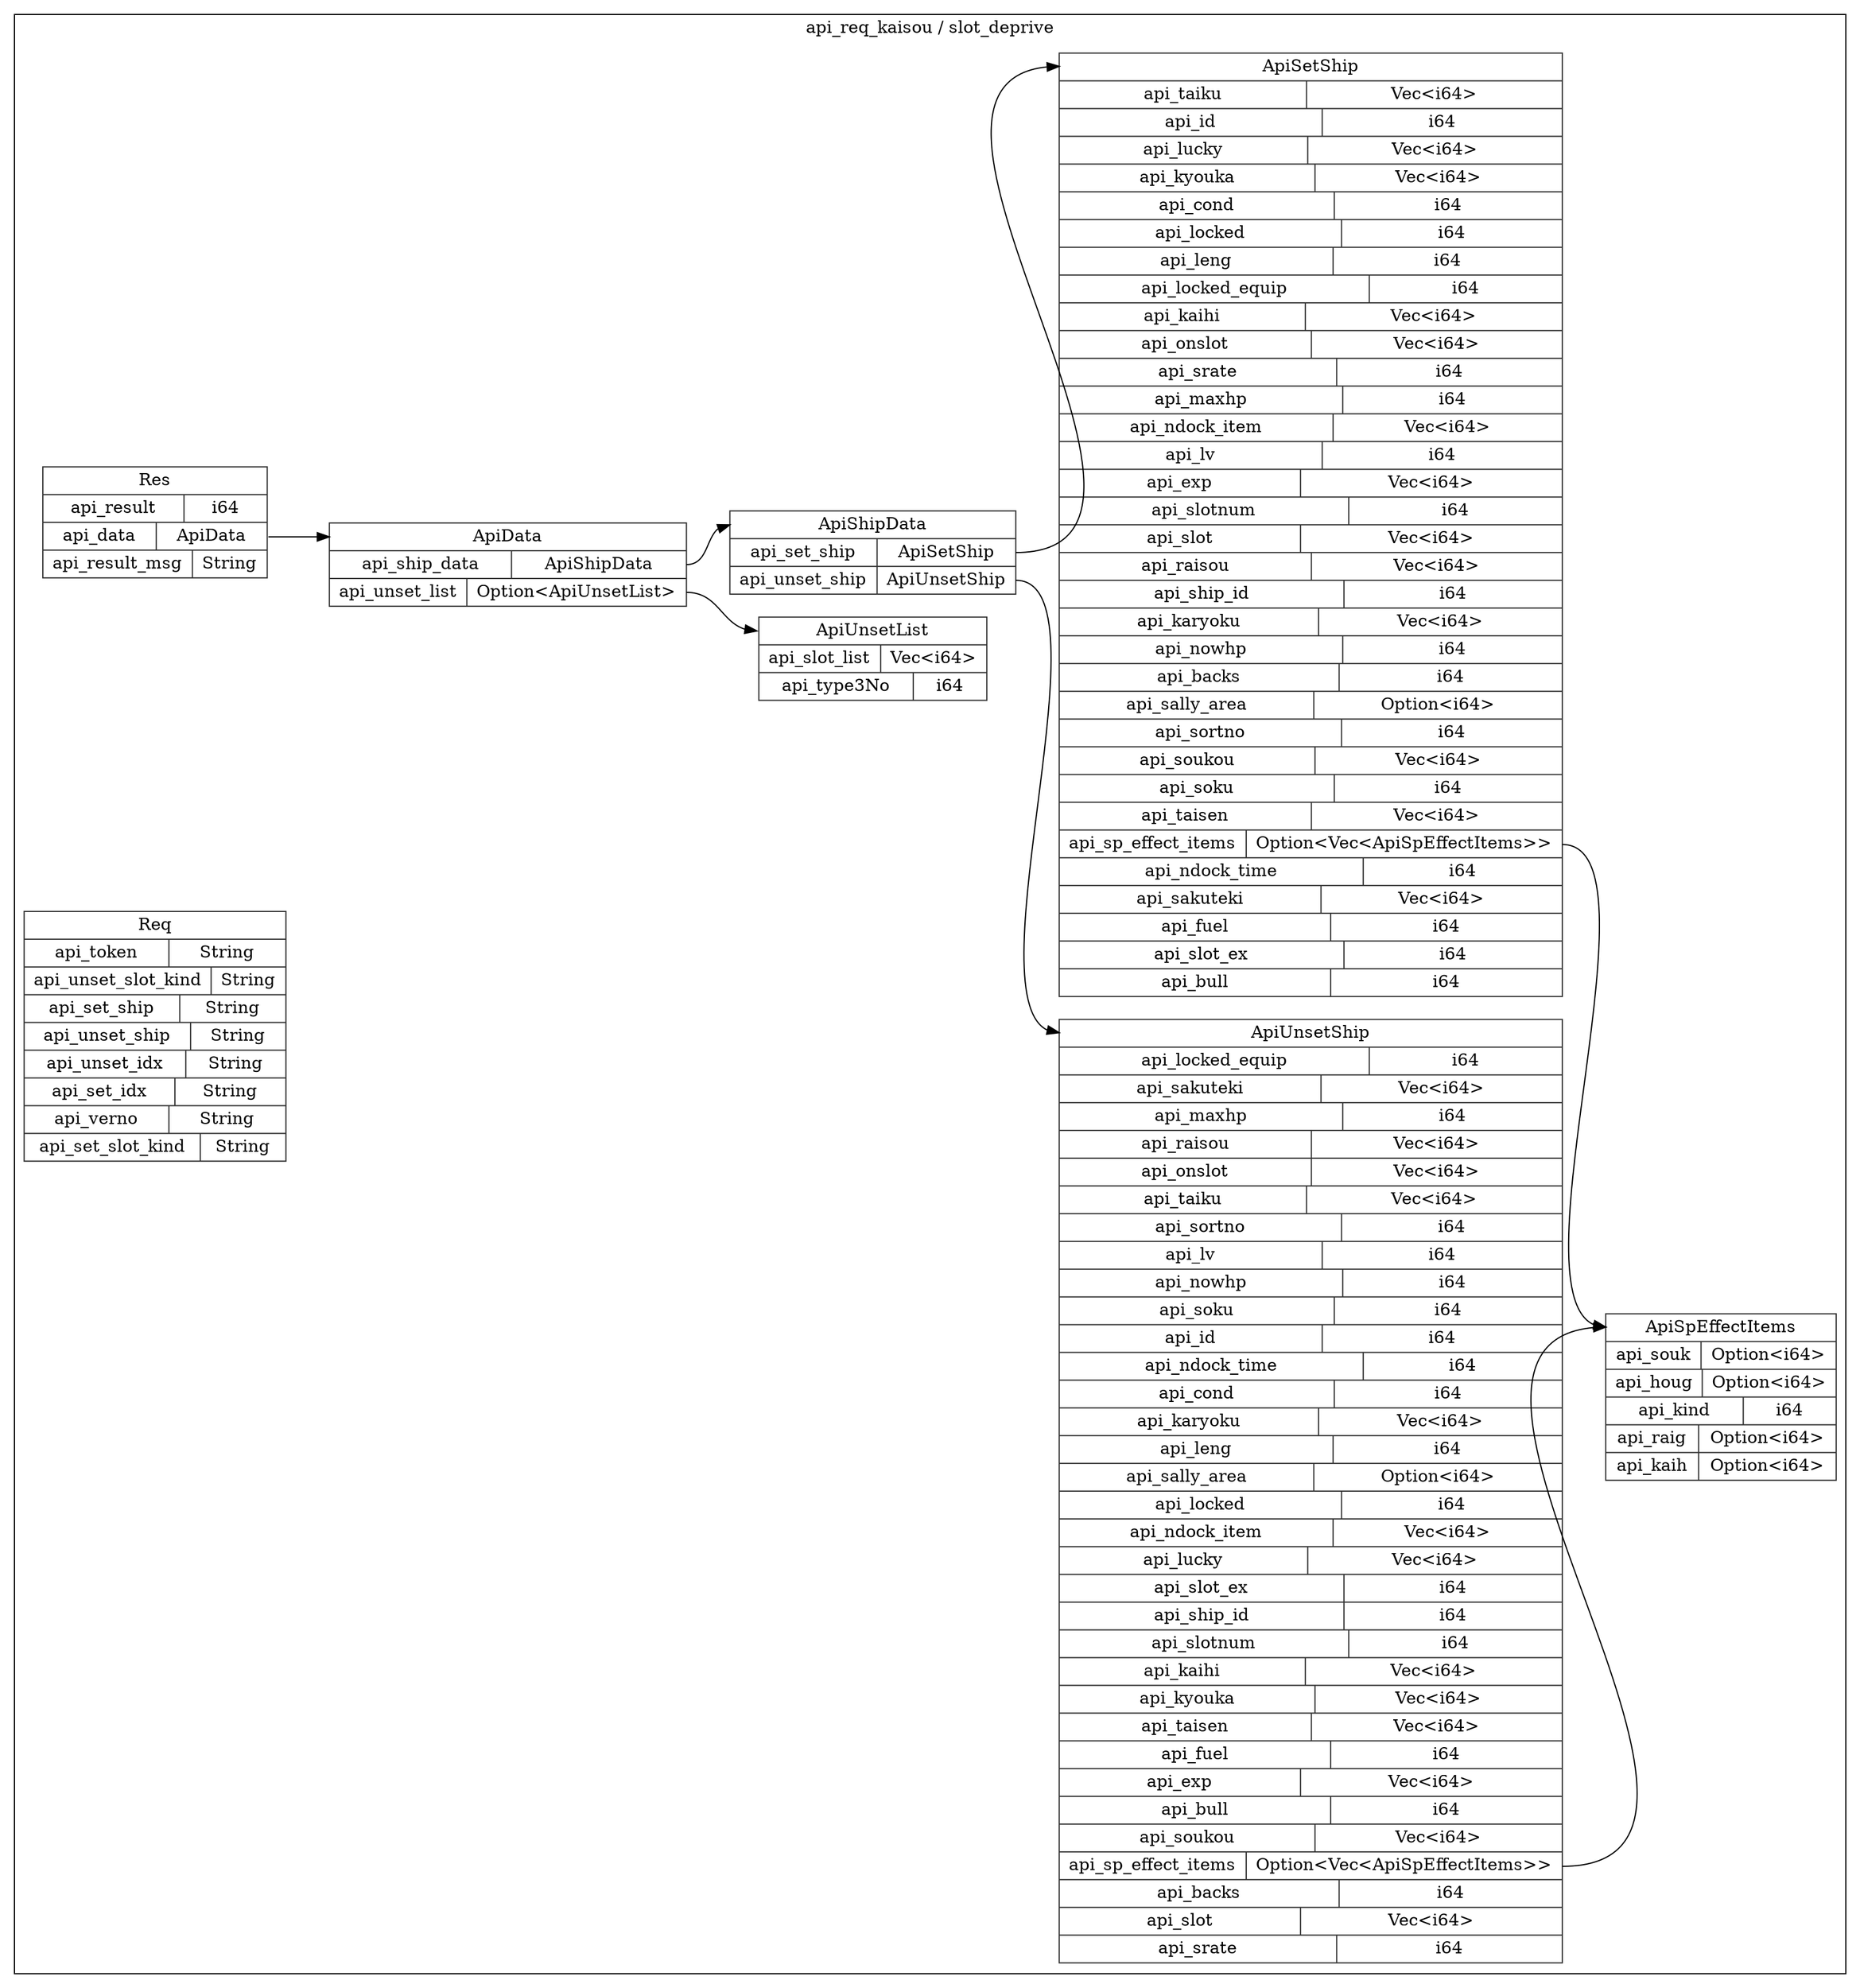 digraph {
  rankdir=LR;
  subgraph cluster_0 {
    label="api_req_kaisou / slot_deprive";
    node [style="filled", color=white, style="solid", color=gray20];
    api_req_kaisou__slot_deprive__Res [label="<Res> Res  | { api_result | <api_result> i64 } | { api_data | <api_data> ApiData } | { api_result_msg | <api_result_msg> String }", shape=record];
    api_req_kaisou__slot_deprive__ApiData;
    api_req_kaisou__slot_deprive__Res:api_data:e -> api_req_kaisou__slot_deprive__ApiData:ApiData:w;
    api_req_kaisou__slot_deprive__ApiShipData [label="<ApiShipData> ApiShipData  | { api_set_ship | <api_set_ship> ApiSetShip } | { api_unset_ship | <api_unset_ship> ApiUnsetShip }", shape=record];
    api_req_kaisou__slot_deprive__ApiSetShip;
    api_req_kaisou__slot_deprive__ApiShipData:api_set_ship:e -> api_req_kaisou__slot_deprive__ApiSetShip:ApiSetShip:w;
    api_req_kaisou__slot_deprive__ApiUnsetShip;
    api_req_kaisou__slot_deprive__ApiShipData:api_unset_ship:e -> api_req_kaisou__slot_deprive__ApiUnsetShip:ApiUnsetShip:w;
    api_req_kaisou__slot_deprive__ApiSetShip [label="<ApiSetShip> ApiSetShip  | { api_taiku | <api_taiku> Vec\<i64\> } | { api_id | <api_id> i64 } | { api_lucky | <api_lucky> Vec\<i64\> } | { api_kyouka | <api_kyouka> Vec\<i64\> } | { api_cond | <api_cond> i64 } | { api_locked | <api_locked> i64 } | { api_leng | <api_leng> i64 } | { api_locked_equip | <api_locked_equip> i64 } | { api_kaihi | <api_kaihi> Vec\<i64\> } | { api_onslot | <api_onslot> Vec\<i64\> } | { api_srate | <api_srate> i64 } | { api_maxhp | <api_maxhp> i64 } | { api_ndock_item | <api_ndock_item> Vec\<i64\> } | { api_lv | <api_lv> i64 } | { api_exp | <api_exp> Vec\<i64\> } | { api_slotnum | <api_slotnum> i64 } | { api_slot | <api_slot> Vec\<i64\> } | { api_raisou | <api_raisou> Vec\<i64\> } | { api_ship_id | <api_ship_id> i64 } | { api_karyoku | <api_karyoku> Vec\<i64\> } | { api_nowhp | <api_nowhp> i64 } | { api_backs | <api_backs> i64 } | { api_sally_area | <api_sally_area> Option\<i64\> } | { api_sortno | <api_sortno> i64 } | { api_soukou | <api_soukou> Vec\<i64\> } | { api_soku | <api_soku> i64 } | { api_taisen | <api_taisen> Vec\<i64\> } | { api_sp_effect_items | <api_sp_effect_items> Option\<Vec\<ApiSpEffectItems\>\> } | { api_ndock_time | <api_ndock_time> i64 } | { api_sakuteki | <api_sakuteki> Vec\<i64\> } | { api_fuel | <api_fuel> i64 } | { api_slot_ex | <api_slot_ex> i64 } | { api_bull | <api_bull> i64 }", shape=record];
    api_req_kaisou__slot_deprive__ApiSpEffectItems;
    api_req_kaisou__slot_deprive__ApiSetShip:api_sp_effect_items:e -> api_req_kaisou__slot_deprive__ApiSpEffectItems:ApiSpEffectItems:w;
    api_req_kaisou__slot_deprive__Req [label="<Req> Req  | { api_token | <api_token> String } | { api_unset_slot_kind | <api_unset_slot_kind> String } | { api_set_ship | <api_set_ship> String } | { api_unset_ship | <api_unset_ship> String } | { api_unset_idx | <api_unset_idx> String } | { api_set_idx | <api_set_idx> String } | { api_verno | <api_verno> String } | { api_set_slot_kind | <api_set_slot_kind> String }", shape=record];
    api_req_kaisou__slot_deprive__ApiUnsetShip [label="<ApiUnsetShip> ApiUnsetShip  | { api_locked_equip | <api_locked_equip> i64 } | { api_sakuteki | <api_sakuteki> Vec\<i64\> } | { api_maxhp | <api_maxhp> i64 } | { api_raisou | <api_raisou> Vec\<i64\> } | { api_onslot | <api_onslot> Vec\<i64\> } | { api_taiku | <api_taiku> Vec\<i64\> } | { api_sortno | <api_sortno> i64 } | { api_lv | <api_lv> i64 } | { api_nowhp | <api_nowhp> i64 } | { api_soku | <api_soku> i64 } | { api_id | <api_id> i64 } | { api_ndock_time | <api_ndock_time> i64 } | { api_cond | <api_cond> i64 } | { api_karyoku | <api_karyoku> Vec\<i64\> } | { api_leng | <api_leng> i64 } | { api_sally_area | <api_sally_area> Option\<i64\> } | { api_locked | <api_locked> i64 } | { api_ndock_item | <api_ndock_item> Vec\<i64\> } | { api_lucky | <api_lucky> Vec\<i64\> } | { api_slot_ex | <api_slot_ex> i64 } | { api_ship_id | <api_ship_id> i64 } | { api_slotnum | <api_slotnum> i64 } | { api_kaihi | <api_kaihi> Vec\<i64\> } | { api_kyouka | <api_kyouka> Vec\<i64\> } | { api_taisen | <api_taisen> Vec\<i64\> } | { api_fuel | <api_fuel> i64 } | { api_exp | <api_exp> Vec\<i64\> } | { api_bull | <api_bull> i64 } | { api_soukou | <api_soukou> Vec\<i64\> } | { api_sp_effect_items | <api_sp_effect_items> Option\<Vec\<ApiSpEffectItems\>\> } | { api_backs | <api_backs> i64 } | { api_slot | <api_slot> Vec\<i64\> } | { api_srate | <api_srate> i64 }", shape=record];
    api_req_kaisou__slot_deprive__ApiSpEffectItems;
    api_req_kaisou__slot_deprive__ApiUnsetShip:api_sp_effect_items:e -> api_req_kaisou__slot_deprive__ApiSpEffectItems:ApiSpEffectItems:w;
    api_req_kaisou__slot_deprive__ApiData [label="<ApiData> ApiData  | { api_ship_data | <api_ship_data> ApiShipData } | { api_unset_list | <api_unset_list> Option\<ApiUnsetList\> }", shape=record];
    api_req_kaisou__slot_deprive__ApiData:api_ship_data:e -> api_req_kaisou__slot_deprive__ApiShipData:ApiShipData:w;
    api_req_kaisou__slot_deprive__ApiUnsetList;
    api_req_kaisou__slot_deprive__ApiData:api_unset_list:e -> api_req_kaisou__slot_deprive__ApiUnsetList:ApiUnsetList:w;
    api_req_kaisou__slot_deprive__ApiSpEffectItems [label="<ApiSpEffectItems> ApiSpEffectItems  | { api_souk | <api_souk> Option\<i64\> } | { api_houg | <api_houg> Option\<i64\> } | { api_kind | <api_kind> i64 } | { api_raig | <api_raig> Option\<i64\> } | { api_kaih | <api_kaih> Option\<i64\> }", shape=record];
    api_req_kaisou__slot_deprive__ApiUnsetList [label="<ApiUnsetList> ApiUnsetList  | { api_slot_list | <api_slot_list> Vec\<i64\> } | { api_type3No | <api_type3No> i64 }", shape=record];
  }
}
